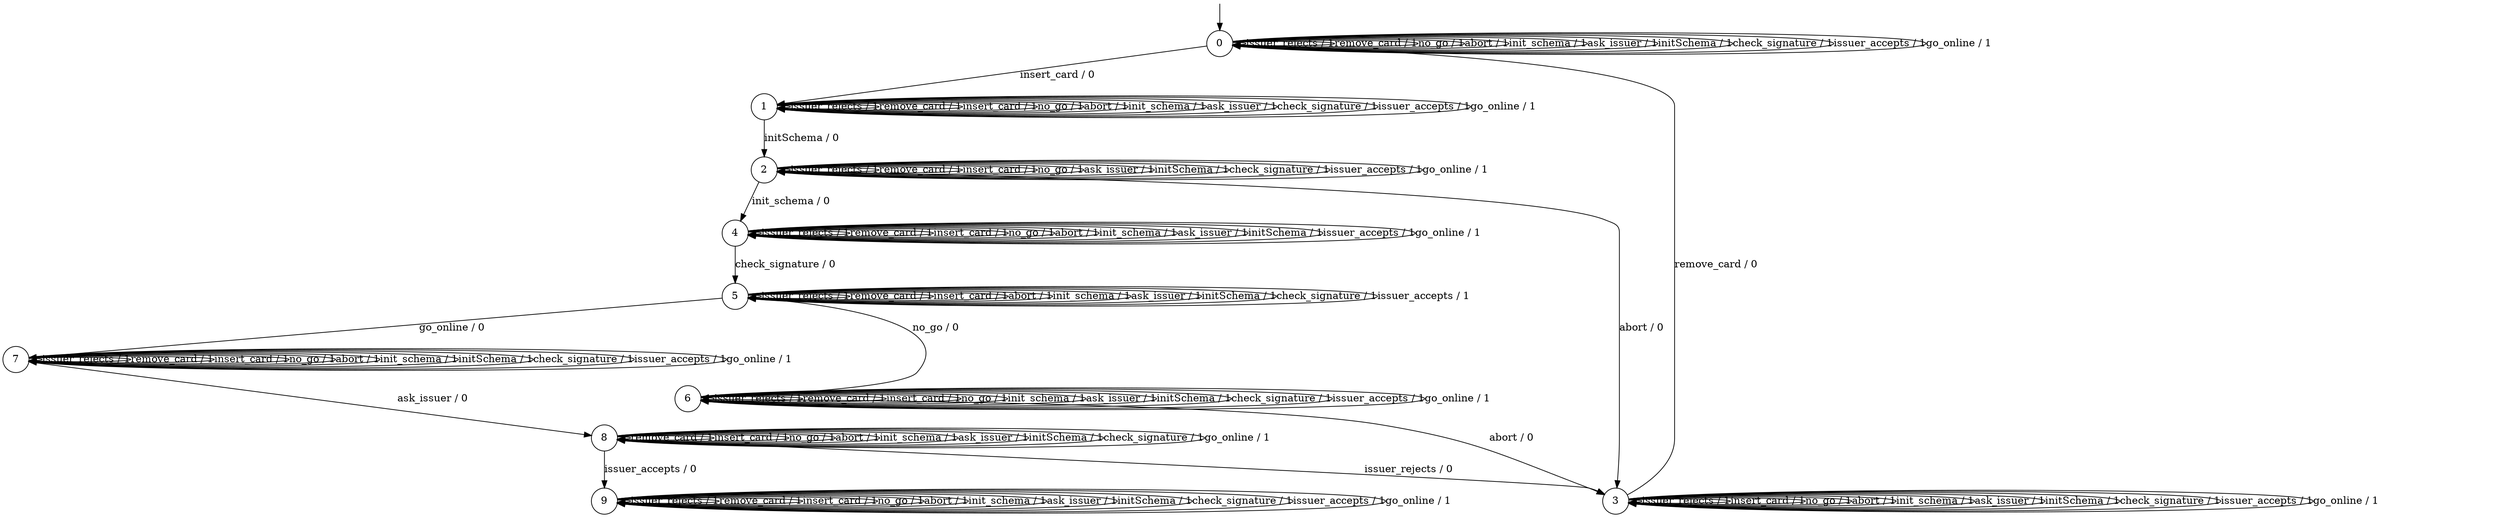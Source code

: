 digraph g {

	s0 [shape="circle" label="0"];
	s1 [shape="circle" label="1"];
	s2 [shape="circle" label="2"];
	s3 [shape="circle" label="3"];
	s4 [shape="circle" label="4"];
	s5 [shape="circle" label="5"];
	s6 [shape="circle" label="6"];
	s7 [shape="circle" label="7"];
	s8 [shape="circle" label="8"];
	s9 [shape="circle" label="9"];
	s0 -> s0 [label="issuer_rejects / 1"];
	s0 -> s0 [label="remove_card / 1"];
	s0 -> s1 [label="insert_card / 0"];
	s0 -> s0 [label="no_go / 1"];
	s0 -> s0 [label="abort / 1"];
	s0 -> s0 [label="init_schema / 1"];
	s0 -> s0 [label="ask_issuer / 1"];
	s0 -> s0 [label="initSchema / 1"];
	s0 -> s0 [label="check_signature / 1"];
	s0 -> s0 [label="issuer_accepts / 1"];
	s0 -> s0 [label="go_online / 1"];
	s1 -> s1 [label="issuer_rejects / 1"];
	s1 -> s1 [label="remove_card / 1"];
	s1 -> s1 [label="insert_card / 1"];
	s1 -> s1 [label="no_go / 1"];
	s1 -> s1 [label="abort / 1"];
	s1 -> s1 [label="init_schema / 1"];
	s1 -> s1 [label="ask_issuer / 1"];
	s1 -> s2 [label="initSchema / 0"];
	s1 -> s1 [label="check_signature / 1"];
	s1 -> s1 [label="issuer_accepts / 1"];
	s1 -> s1 [label="go_online / 1"];
	s2 -> s2 [label="issuer_rejects / 1"];
	s2 -> s2 [label="remove_card / 1"];
	s2 -> s2 [label="insert_card / 1"];
	s2 -> s2 [label="no_go / 1"];
	s2 -> s3 [label="abort / 0"];
	s2 -> s4 [label="init_schema / 0"];
	s2 -> s2 [label="ask_issuer / 1"];
	s2 -> s2 [label="initSchema / 1"];
	s2 -> s2 [label="check_signature / 1"];
	s2 -> s2 [label="issuer_accepts / 1"];
	s2 -> s2 [label="go_online / 1"];
	s3 -> s3 [label="issuer_rejects / 1"];
	s3 -> s0 [label="remove_card / 0"];
	s3 -> s3 [label="insert_card / 1"];
	s3 -> s3 [label="no_go / 1"];
	s3 -> s3 [label="abort / 1"];
	s3 -> s3 [label="init_schema / 1"];
	s3 -> s3 [label="ask_issuer / 1"];
	s3 -> s3 [label="initSchema / 1"];
	s3 -> s3 [label="check_signature / 1"];
	s3 -> s3 [label="issuer_accepts / 1"];
	s3 -> s3 [label="go_online / 1"];
	s4 -> s4 [label="issuer_rejects / 1"];
	s4 -> s4 [label="remove_card / 1"];
	s4 -> s4 [label="insert_card / 1"];
	s4 -> s4 [label="no_go / 1"];
	s4 -> s4 [label="abort / 1"];
	s4 -> s4 [label="init_schema / 1"];
	s4 -> s4 [label="ask_issuer / 1"];
	s4 -> s4 [label="initSchema / 1"];
	s4 -> s5 [label="check_signature / 0"];
	s4 -> s4 [label="issuer_accepts / 1"];
	s4 -> s4 [label="go_online / 1"];
	s5 -> s5 [label="issuer_rejects / 1"];
	s5 -> s5 [label="remove_card / 1"];
	s5 -> s5 [label="insert_card / 1"];
	s5 -> s6 [label="no_go / 0"];
	s5 -> s5 [label="abort / 1"];
	s5 -> s5 [label="init_schema / 1"];
	s5 -> s5 [label="ask_issuer / 1"];
	s5 -> s5 [label="initSchema / 1"];
	s5 -> s5 [label="check_signature / 1"];
	s5 -> s5 [label="issuer_accepts / 1"];
	s5 -> s7 [label="go_online / 0"];
	s6 -> s6 [label="issuer_rejects / 1"];
	s6 -> s6 [label="remove_card / 1"];
	s6 -> s6 [label="insert_card / 1"];
	s6 -> s6 [label="no_go / 1"];
	s6 -> s3 [label="abort / 0"];
	s6 -> s6 [label="init_schema / 1"];
	s6 -> s6 [label="ask_issuer / 1"];
	s6 -> s6 [label="initSchema / 1"];
	s6 -> s6 [label="check_signature / 1"];
	s6 -> s6 [label="issuer_accepts / 1"];
	s6 -> s6 [label="go_online / 1"];
	s7 -> s7 [label="issuer_rejects / 1"];
	s7 -> s7 [label="remove_card / 1"];
	s7 -> s7 [label="insert_card / 1"];
	s7 -> s7 [label="no_go / 1"];
	s7 -> s7 [label="abort / 1"];
	s7 -> s7 [label="init_schema / 1"];
	s7 -> s8 [label="ask_issuer / 0"];
	s7 -> s7 [label="initSchema / 1"];
	s7 -> s7 [label="check_signature / 1"];
	s7 -> s7 [label="issuer_accepts / 1"];
	s7 -> s7 [label="go_online / 1"];
	s8 -> s3 [label="issuer_rejects / 0"];
	s8 -> s8 [label="remove_card / 1"];
	s8 -> s8 [label="insert_card / 1"];
	s8 -> s8 [label="no_go / 1"];
	s8 -> s8 [label="abort / 1"];
	s8 -> s8 [label="init_schema / 1"];
	s8 -> s8 [label="ask_issuer / 1"];
	s8 -> s8 [label="initSchema / 1"];
	s8 -> s8 [label="check_signature / 1"];
	s8 -> s9 [label="issuer_accepts / 0"];
	s8 -> s8 [label="go_online / 1"];
	s9 -> s9 [label="issuer_rejects / 1"];
	s9 -> s9 [label="remove_card / 1"];
	s9 -> s9 [label="insert_card / 1"];
	s9 -> s9 [label="no_go / 1"];
	s9 -> s9 [label="abort / 1"];
	s9 -> s9 [label="init_schema / 1"];
	s9 -> s9 [label="ask_issuer / 1"];
	s9 -> s9 [label="initSchema / 1"];
	s9 -> s9 [label="check_signature / 1"];
	s9 -> s9 [label="issuer_accepts / 1"];
	s9 -> s9 [label="go_online / 1"];

__start0 [label="" shape="none" width="0" height="0"];
__start0 -> s0;
}
